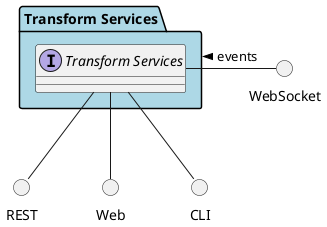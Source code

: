 @startuml



package "Transform Services" #lightblue {

    interface "Transform Services" as i {
    
    
    }
}

circle REST
circle Web
circle CLI
circle WebSocket

i -down- Web
i -down- CLI
i -down- REST
WebSocket -left- i: events >

package "Transform Services" #lightblue {


}



@enduml
